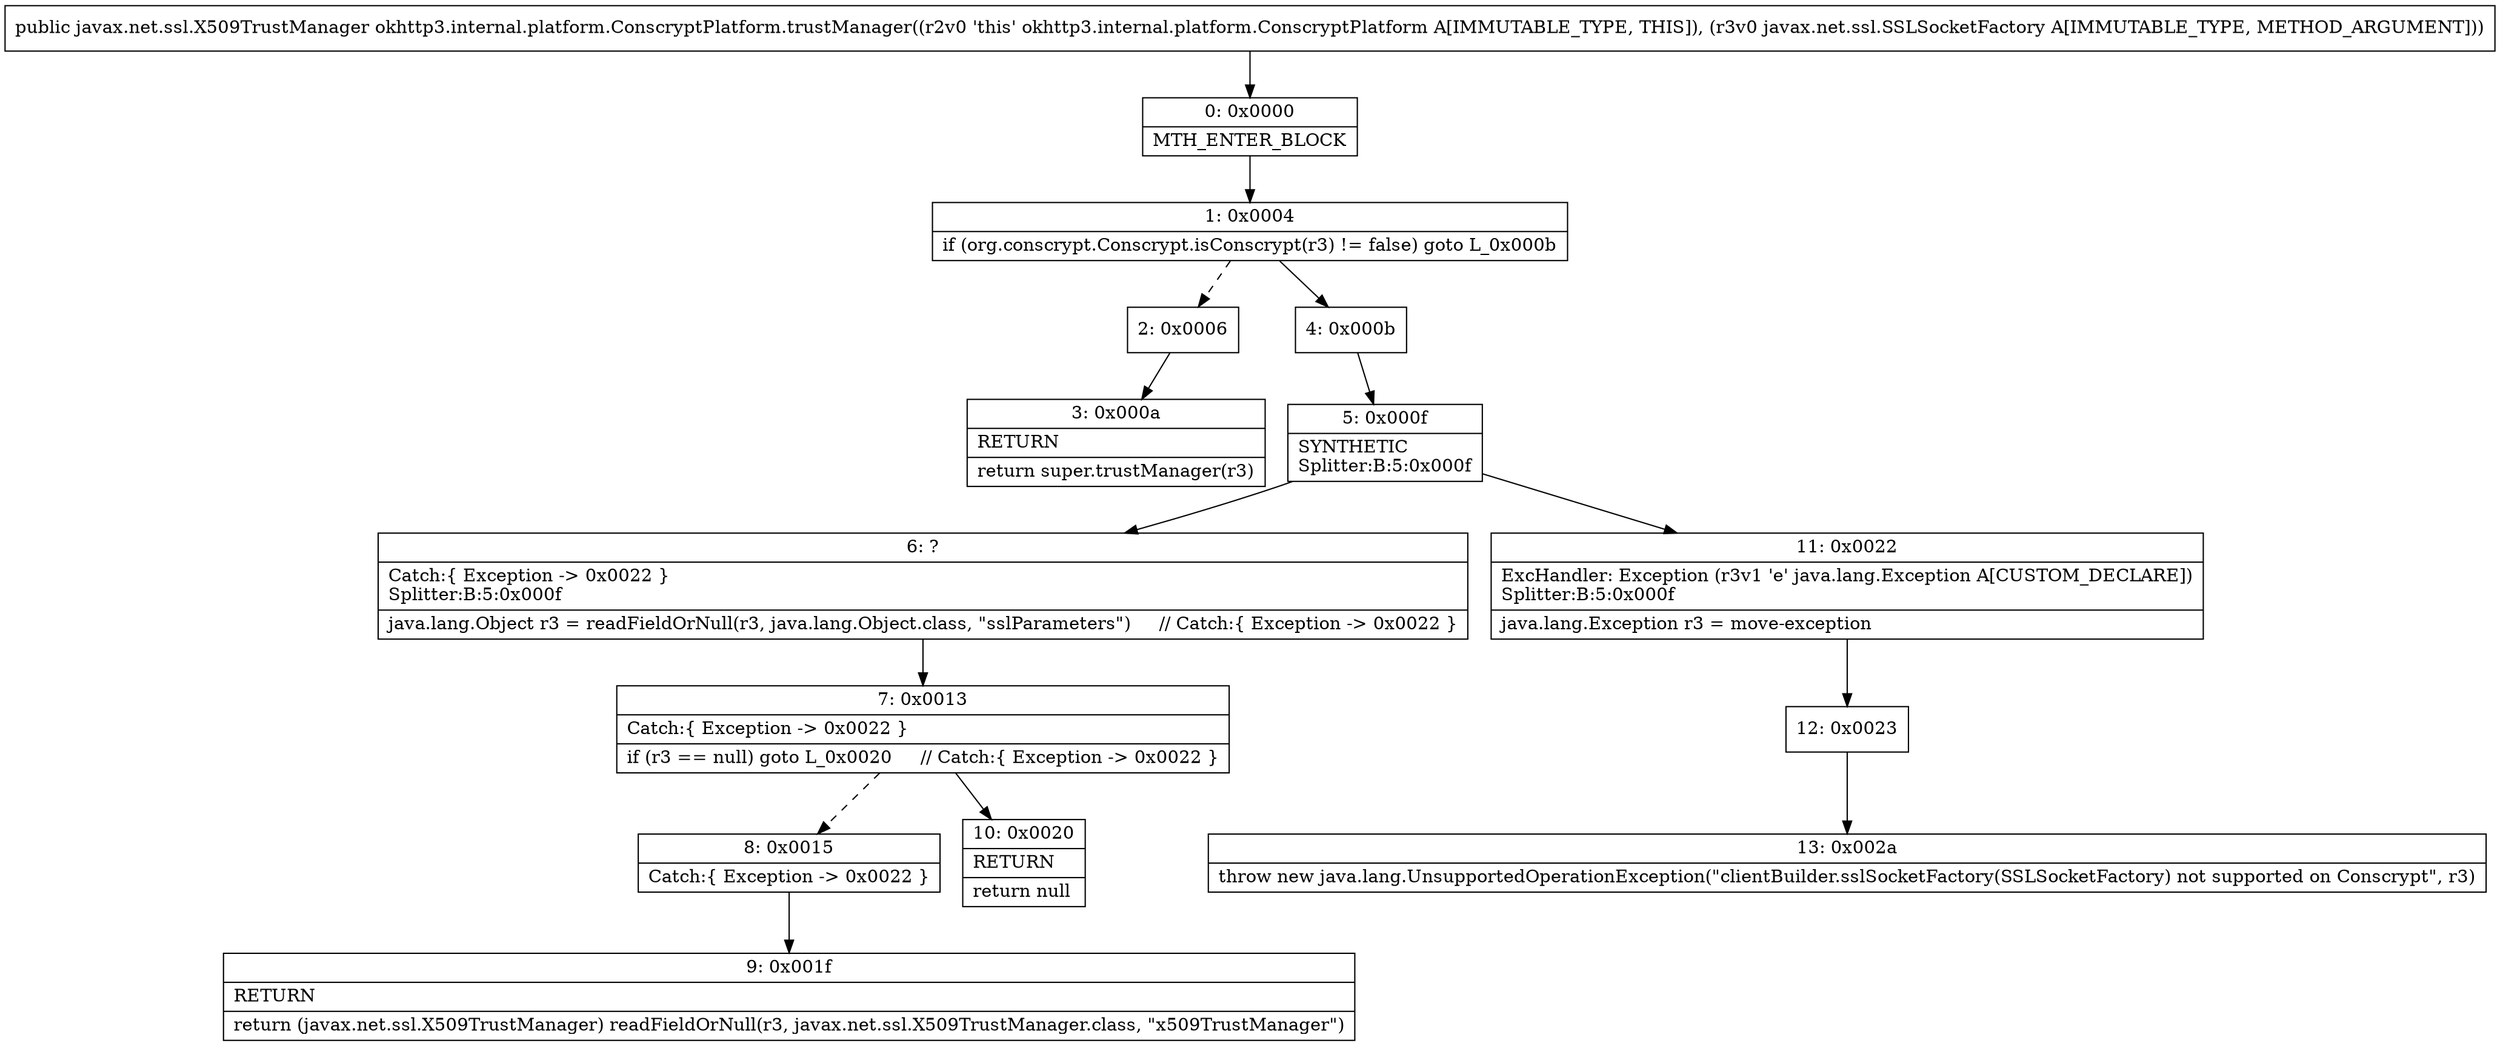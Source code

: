 digraph "CFG forokhttp3.internal.platform.ConscryptPlatform.trustManager(Ljavax\/net\/ssl\/SSLSocketFactory;)Ljavax\/net\/ssl\/X509TrustManager;" {
Node_0 [shape=record,label="{0\:\ 0x0000|MTH_ENTER_BLOCK\l}"];
Node_1 [shape=record,label="{1\:\ 0x0004|if (org.conscrypt.Conscrypt.isConscrypt(r3) != false) goto L_0x000b\l}"];
Node_2 [shape=record,label="{2\:\ 0x0006}"];
Node_3 [shape=record,label="{3\:\ 0x000a|RETURN\l|return super.trustManager(r3)\l}"];
Node_4 [shape=record,label="{4\:\ 0x000b}"];
Node_5 [shape=record,label="{5\:\ 0x000f|SYNTHETIC\lSplitter:B:5:0x000f\l}"];
Node_6 [shape=record,label="{6\:\ ?|Catch:\{ Exception \-\> 0x0022 \}\lSplitter:B:5:0x000f\l|java.lang.Object r3 = readFieldOrNull(r3, java.lang.Object.class, \"sslParameters\")     \/\/ Catch:\{ Exception \-\> 0x0022 \}\l}"];
Node_7 [shape=record,label="{7\:\ 0x0013|Catch:\{ Exception \-\> 0x0022 \}\l|if (r3 == null) goto L_0x0020     \/\/ Catch:\{ Exception \-\> 0x0022 \}\l}"];
Node_8 [shape=record,label="{8\:\ 0x0015|Catch:\{ Exception \-\> 0x0022 \}\l}"];
Node_9 [shape=record,label="{9\:\ 0x001f|RETURN\l|return (javax.net.ssl.X509TrustManager) readFieldOrNull(r3, javax.net.ssl.X509TrustManager.class, \"x509TrustManager\")\l}"];
Node_10 [shape=record,label="{10\:\ 0x0020|RETURN\l|return null\l}"];
Node_11 [shape=record,label="{11\:\ 0x0022|ExcHandler: Exception (r3v1 'e' java.lang.Exception A[CUSTOM_DECLARE])\lSplitter:B:5:0x000f\l|java.lang.Exception r3 = move\-exception\l}"];
Node_12 [shape=record,label="{12\:\ 0x0023}"];
Node_13 [shape=record,label="{13\:\ 0x002a|throw new java.lang.UnsupportedOperationException(\"clientBuilder.sslSocketFactory(SSLSocketFactory) not supported on Conscrypt\", r3)\l}"];
MethodNode[shape=record,label="{public javax.net.ssl.X509TrustManager okhttp3.internal.platform.ConscryptPlatform.trustManager((r2v0 'this' okhttp3.internal.platform.ConscryptPlatform A[IMMUTABLE_TYPE, THIS]), (r3v0 javax.net.ssl.SSLSocketFactory A[IMMUTABLE_TYPE, METHOD_ARGUMENT])) }"];
MethodNode -> Node_0;
Node_0 -> Node_1;
Node_1 -> Node_2[style=dashed];
Node_1 -> Node_4;
Node_2 -> Node_3;
Node_4 -> Node_5;
Node_5 -> Node_6;
Node_5 -> Node_11;
Node_6 -> Node_7;
Node_7 -> Node_8[style=dashed];
Node_7 -> Node_10;
Node_8 -> Node_9;
Node_11 -> Node_12;
Node_12 -> Node_13;
}

